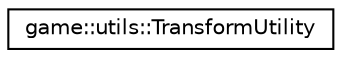 digraph "Graphical Class Hierarchy"
{
 // LATEX_PDF_SIZE
  edge [fontname="Helvetica",fontsize="10",labelfontname="Helvetica",labelfontsize="10"];
  node [fontname="Helvetica",fontsize="10",shape=record];
  rankdir="LR";
  Node0 [label="game::utils::TransformUtility",height=0.2,width=0.4,color="black", fillcolor="white", style="filled",URL="$classgame_1_1utils_1_1TransformUtility.html",tooltip="a static class to deal with coordinate transform and collision detection"];
}
